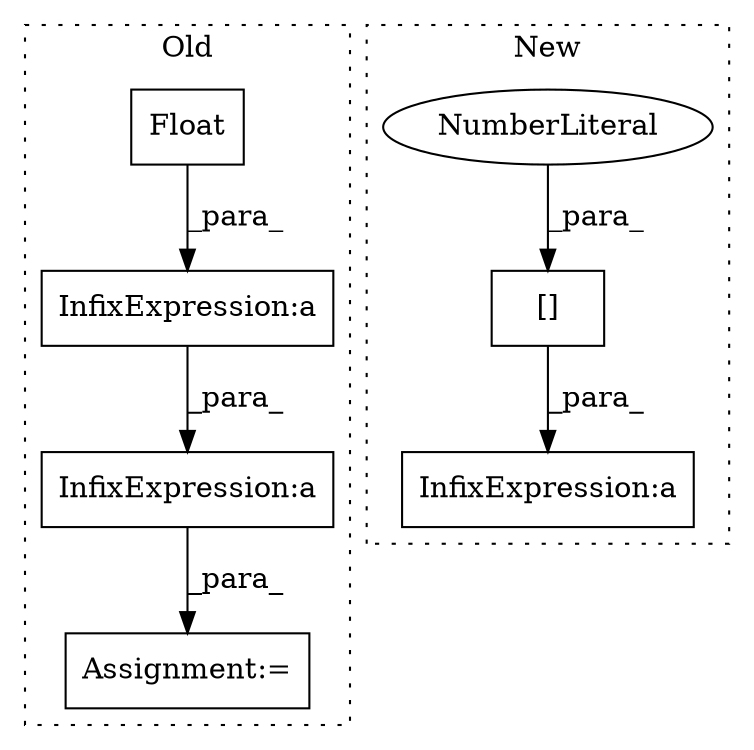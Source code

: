 digraph G {
subgraph cluster0 {
1 [label="Float" a="32" s="490,508" l="6,1" shape="box"];
3 [label="Assignment:=" a="7" s="540" l="1" shape="box"];
4 [label="InfixExpression:a" a="27" s="509" l="3" shape="box"];
6 [label="InfixExpression:a" a="27" s="563" l="3" shape="box"];
label = "Old";
style="dotted";
}
subgraph cluster1 {
2 [label="[]" a="2" s="551,561" l="9,1" shape="box"];
5 [label="NumberLiteral" a="34" s="560" l="1" shape="ellipse"];
7 [label="InfixExpression:a" a="27" s="562" l="3" shape="box"];
label = "New";
style="dotted";
}
1 -> 4 [label="_para_"];
2 -> 7 [label="_para_"];
4 -> 6 [label="_para_"];
5 -> 2 [label="_para_"];
6 -> 3 [label="_para_"];
}